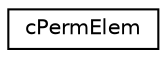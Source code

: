 digraph G
{
  edge [fontname="Helvetica",fontsize="10",labelfontname="Helvetica",labelfontsize="10"];
  node [fontname="Helvetica",fontsize="10",shape=record];
  rankdir="LR";
  Node1 [label="cPermElem",height=0.2,width=0.4,color="black", fillcolor="white", style="filled",URL="$classcPermElem.html"];
}
